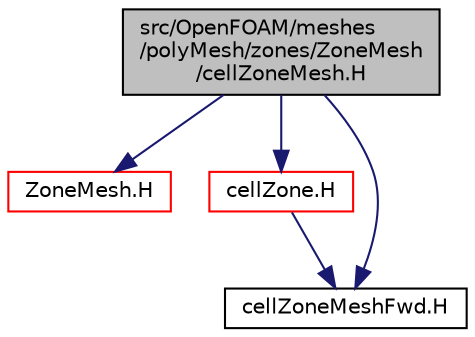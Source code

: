 digraph "src/OpenFOAM/meshes/polyMesh/zones/ZoneMesh/cellZoneMesh.H"
{
  bgcolor="transparent";
  edge [fontname="Helvetica",fontsize="10",labelfontname="Helvetica",labelfontsize="10"];
  node [fontname="Helvetica",fontsize="10",shape=record];
  Node1 [label="src/OpenFOAM/meshes\l/polyMesh/zones/ZoneMesh\l/cellZoneMesh.H",height=0.2,width=0.4,color="black", fillcolor="grey75", style="filled", fontcolor="black"];
  Node1 -> Node2 [color="midnightblue",fontsize="10",style="solid",fontname="Helvetica"];
  Node2 [label="ZoneMesh.H",height=0.2,width=0.4,color="red",URL="$a08897.html"];
  Node1 -> Node3 [color="midnightblue",fontsize="10",style="solid",fontname="Helvetica"];
  Node3 [label="cellZone.H",height=0.2,width=0.4,color="red",URL="$a08876.html"];
  Node3 -> Node4 [color="midnightblue",fontsize="10",style="solid",fontname="Helvetica"];
  Node4 [label="cellZoneMeshFwd.H",height=0.2,width=0.4,color="black",URL="$a08891.html"];
  Node1 -> Node4 [color="midnightblue",fontsize="10",style="solid",fontname="Helvetica"];
}
